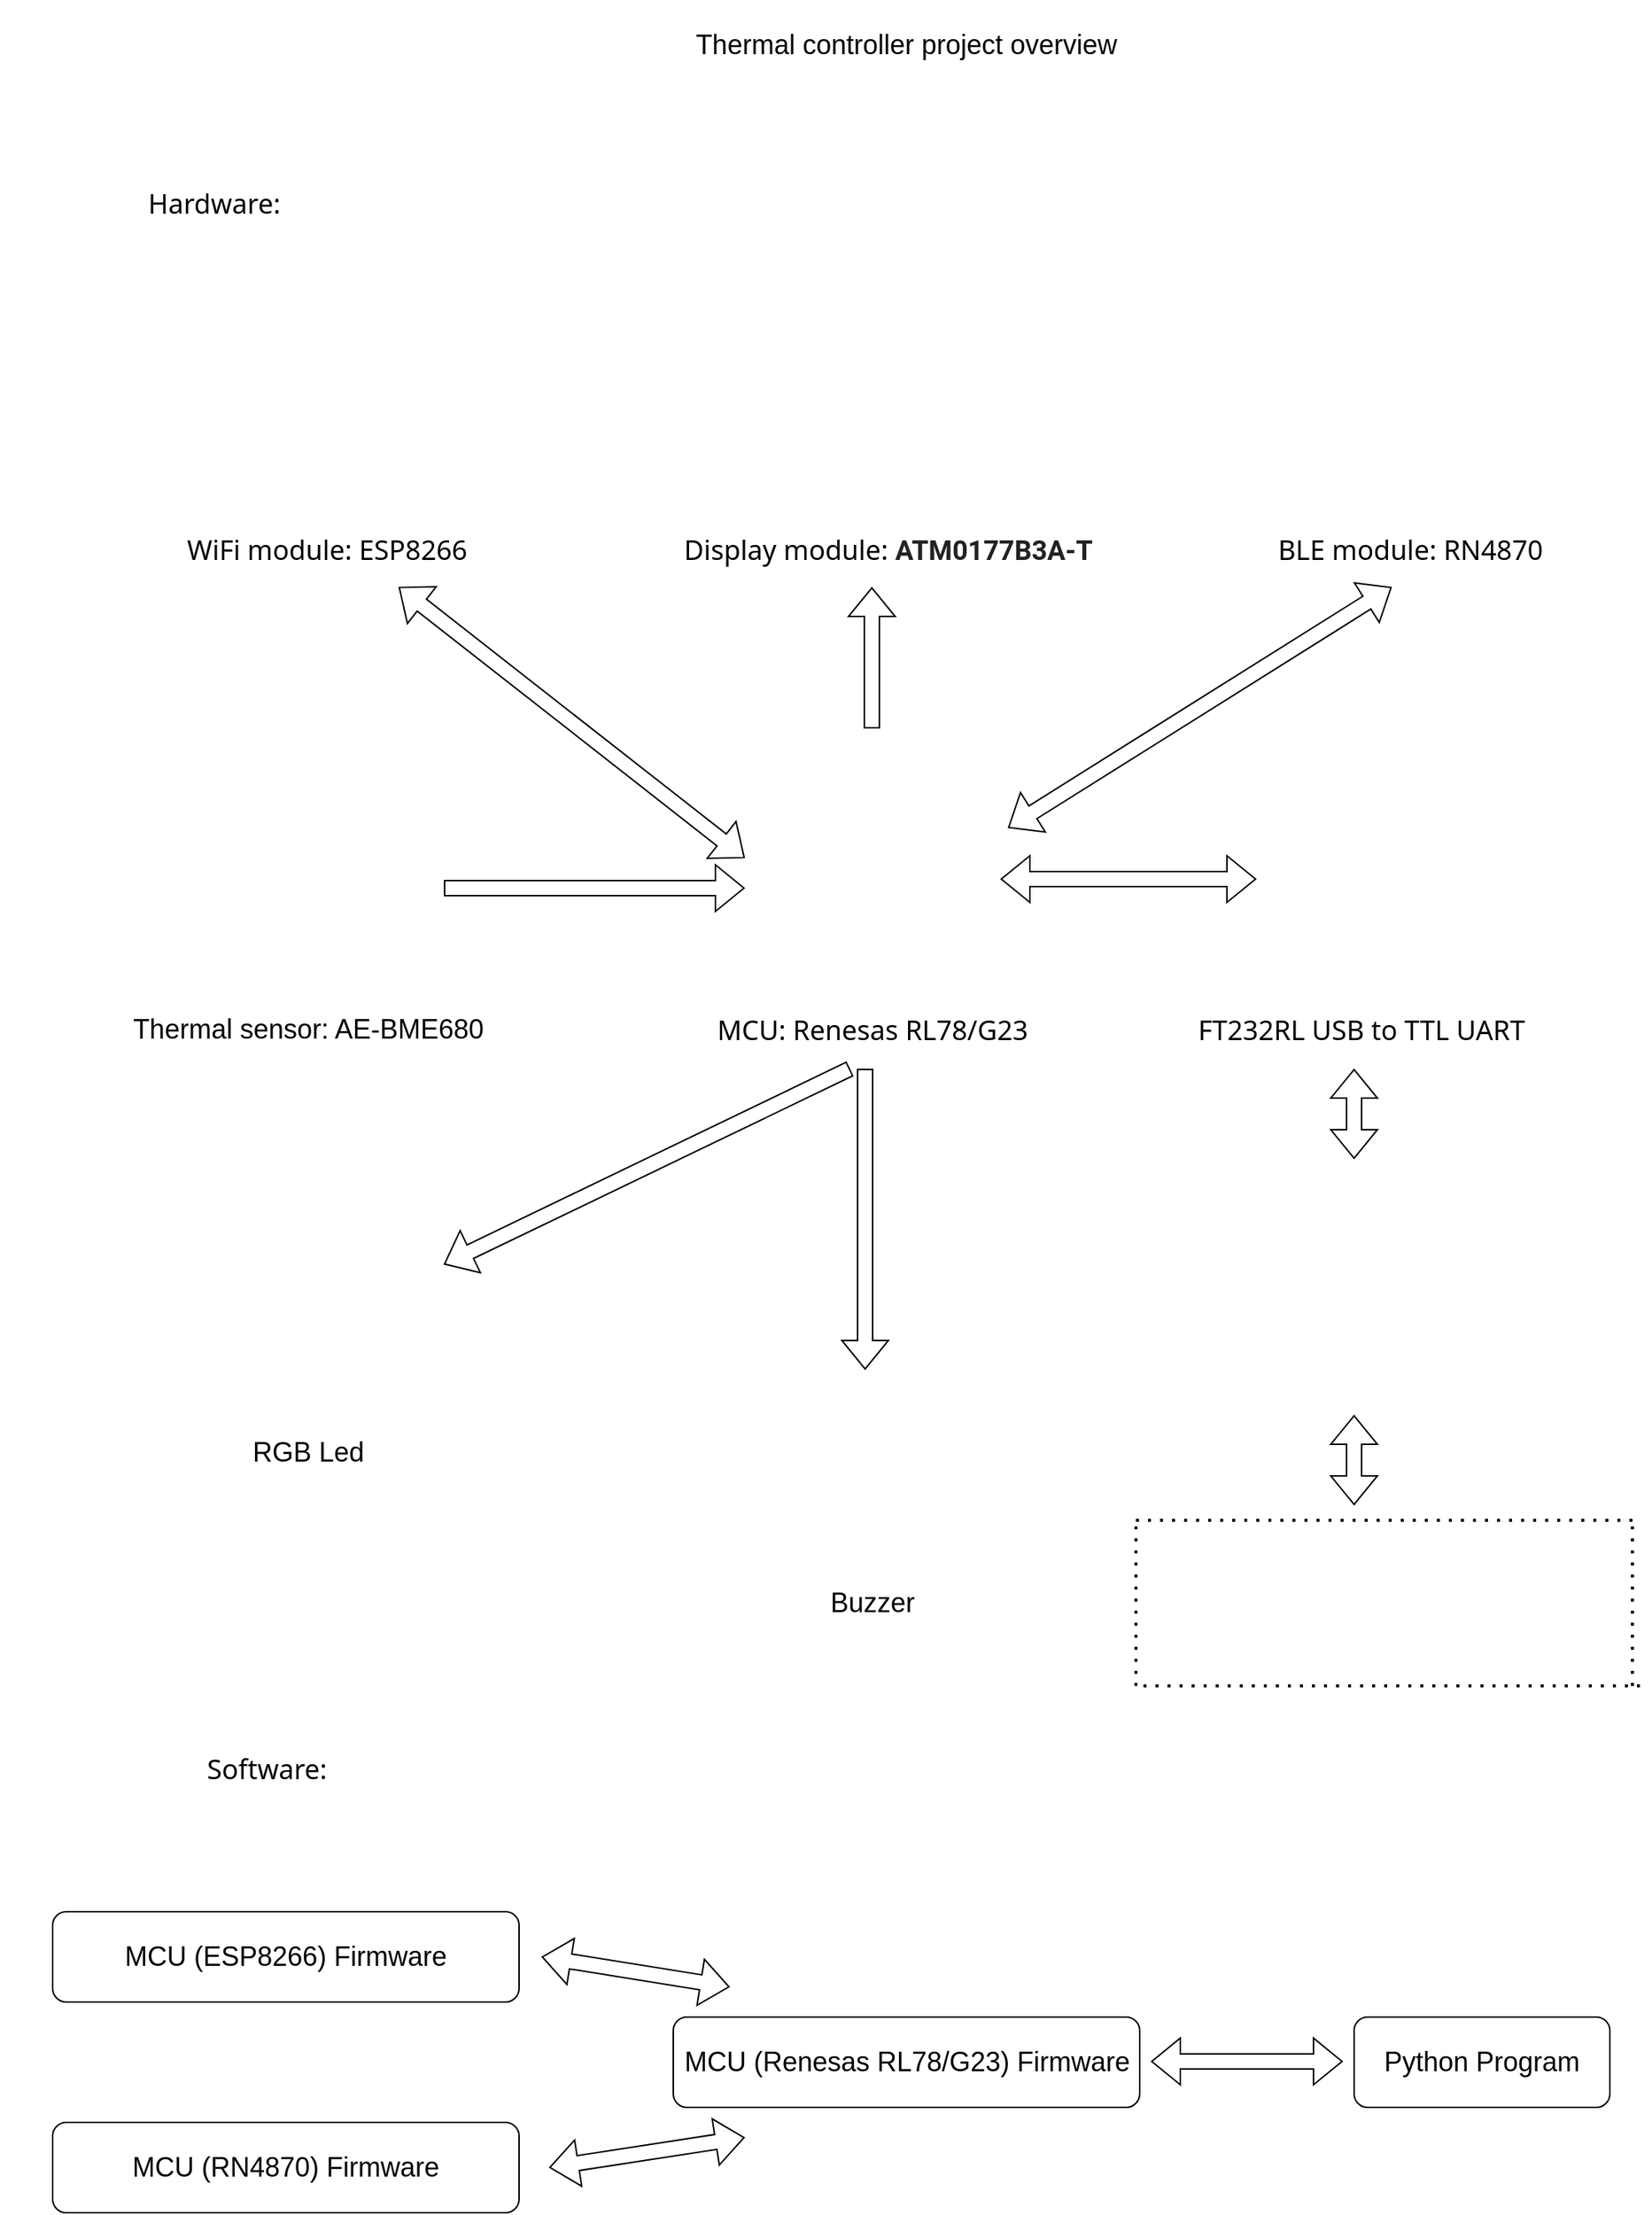 <mxfile version="24.7.17">
  <diagram name="Page-1" id="UuAY0sQX3xyaB8vxz-R_">
    <mxGraphModel dx="1509" dy="880" grid="1" gridSize="10" guides="1" tooltips="1" connect="1" arrows="1" fold="1" page="1" pageScale="1" pageWidth="4681" pageHeight="3300" math="0" shadow="0">
      <root>
        <mxCell id="0" />
        <mxCell id="1" parent="0" />
        <mxCell id="53JuCr9bTwa0AHgGMekC-1" value="&lt;font style=&quot;font-size: 18px;&quot;&gt;Thermal controller project overview&lt;/font&gt;" style="text;strokeColor=none;align=center;fillColor=none;html=1;verticalAlign=middle;whiteSpace=wrap;rounded=0;" vertex="1" parent="1">
          <mxGeometry x="370" y="30" width="535" height="60" as="geometry" />
        </mxCell>
        <mxCell id="53JuCr9bTwa0AHgGMekC-2" value="&lt;font face=&quot;Segoe UI&quot; style=&quot;font-size: 18px;&quot;&gt;MCU: Renesas RL78/G23&lt;/font&gt;" style="text;html=1;align=center;verticalAlign=middle;whiteSpace=wrap;rounded=0;" vertex="1" parent="1">
          <mxGeometry x="505" y="699" width="220" height="30" as="geometry" />
        </mxCell>
        <mxCell id="53JuCr9bTwa0AHgGMekC-6" value="" style="shape=image;imageAspect=0;aspect=fixed;verticalLabelPosition=bottom;verticalAlign=top;image=https://www.thegioiic.com/upload/large/26366.jpg;" vertex="1" parent="1">
          <mxGeometry x="170" y="540" width="150" height="150" as="geometry" />
        </mxCell>
        <mxCell id="53JuCr9bTwa0AHgGMekC-7" value="" style="shape=image;imageAspect=0;aspect=fixed;verticalLabelPosition=bottom;verticalAlign=top;image=https://www.mouser.vn/images/renesas/images/LFQFP-64_SPL.jpg;" vertex="1" parent="1">
          <mxGeometry x="540" y="540" width="150" height="150" as="geometry" />
        </mxCell>
        <mxCell id="53JuCr9bTwa0AHgGMekC-8" value="&lt;span style=&quot;text-align: left;&quot;&gt;&lt;font style=&quot;font-size: 18px;&quot;&gt;Thermal sensor: AE-BME680&lt;/font&gt;&lt;/span&gt;" style="text;html=1;align=center;verticalAlign=middle;whiteSpace=wrap;rounded=0;" vertex="1" parent="1">
          <mxGeometry x="120" y="699" width="240" height="30" as="geometry" />
        </mxCell>
        <mxCell id="53JuCr9bTwa0AHgGMekC-10" value="&lt;font face=&quot;Segoe UI&quot; style=&quot;font-size: 18px;&quot;&gt;FT232RL USB to TTL UART&lt;/font&gt;" style="text;html=1;align=center;verticalAlign=middle;whiteSpace=wrap;rounded=0;" vertex="1" parent="1">
          <mxGeometry x="830" y="699" width="220" height="30" as="geometry" />
        </mxCell>
        <mxCell id="53JuCr9bTwa0AHgGMekC-11" value="" style="shape=image;imageAspect=0;aspect=fixed;verticalLabelPosition=bottom;verticalAlign=top;image=https://www.thegioiic.com/upload/large/31696.jpg;" vertex="1" parent="1">
          <mxGeometry x="875" y="540" width="150" height="150" as="geometry" />
        </mxCell>
        <mxCell id="53JuCr9bTwa0AHgGMekC-12" value="" style="shape=image;imageAspect=0;aspect=fixed;verticalLabelPosition=bottom;verticalAlign=top;image=https://upload.wikimedia.org/wikipedia/commons/1/1a/Crystal_Project_computer.png;" vertex="1" parent="1">
          <mxGeometry x="875" y="810" width="150" height="150" as="geometry" />
        </mxCell>
        <mxCell id="53JuCr9bTwa0AHgGMekC-14" value="" style="shape=image;imageAspect=0;aspect=fixed;verticalLabelPosition=bottom;verticalAlign=top;image=https://upload.wikimedia.org/wikipedia/commons/thumb/0/0a/Python.svg/640px-Python.svg.png;" vertex="1" parent="1">
          <mxGeometry x="835" y="1050" width="100" height="100" as="geometry" />
        </mxCell>
        <mxCell id="53JuCr9bTwa0AHgGMekC-15" value="" style="endArrow=none;dashed=1;html=1;dashPattern=1 3;strokeWidth=2;rounded=0;" edge="1" parent="1">
          <mxGeometry width="50" height="50" relative="1" as="geometry">
            <mxPoint x="790" y="1040" as="sourcePoint" />
            <mxPoint x="1120" y="1040" as="targetPoint" />
          </mxGeometry>
        </mxCell>
        <mxCell id="53JuCr9bTwa0AHgGMekC-16" value="" style="endArrow=none;dashed=1;html=1;dashPattern=1 3;strokeWidth=2;rounded=0;" edge="1" parent="1">
          <mxGeometry width="50" height="50" relative="1" as="geometry">
            <mxPoint x="790" y="1150" as="sourcePoint" />
            <mxPoint x="790" y="1040" as="targetPoint" />
          </mxGeometry>
        </mxCell>
        <mxCell id="53JuCr9bTwa0AHgGMekC-17" value="" style="endArrow=none;dashed=1;html=1;dashPattern=1 3;strokeWidth=2;rounded=0;" edge="1" parent="1">
          <mxGeometry width="50" height="50" relative="1" as="geometry">
            <mxPoint x="795" y="1150" as="sourcePoint" />
            <mxPoint x="1130" y="1150" as="targetPoint" />
          </mxGeometry>
        </mxCell>
        <mxCell id="53JuCr9bTwa0AHgGMekC-18" value="" style="endArrow=none;dashed=1;html=1;dashPattern=1 3;strokeWidth=2;rounded=0;" edge="1" parent="1">
          <mxGeometry width="50" height="50" relative="1" as="geometry">
            <mxPoint x="1120" y="1150" as="sourcePoint" />
            <mxPoint x="1120" y="1040" as="targetPoint" />
          </mxGeometry>
        </mxCell>
        <mxCell id="53JuCr9bTwa0AHgGMekC-19" value="" style="shape=image;imageAspect=0;aspect=fixed;verticalLabelPosition=bottom;verticalAlign=top;image=https://mm.digikey.com/Volume0/opasdata/d220001/medias/images/445/MFG_ATM0177B3A-T.jpg;" vertex="1" parent="1">
          <mxGeometry x="545" y="210" width="160" height="160" as="geometry" />
        </mxCell>
        <mxCell id="53JuCr9bTwa0AHgGMekC-20" value="&lt;font face=&quot;Segoe UI&quot; style=&quot;font-size: 18px;&quot;&gt;Display module:&amp;nbsp;&lt;/font&gt;&lt;h1 style=&quot;--tw-shadow: 0 0 #0000; color: rgb(34, 34, 34); display: inline-block; padding: 0px; margin: 0px; font-size: 18px; box-sizing: inherit; text-align: left; line-height: 18px; font-family: Roboto, &amp;quot;Noto Sans&amp;quot;, Arial, Helvetica, sans-serif, dk; background-color: rgb(255, 255, 255);&quot; class=&quot;tss-css-tgn1kn-tdBreak-manuProductNumber&quot;&gt;ATM0177B3A-T&lt;/h1&gt;" style="text;html=1;align=center;verticalAlign=middle;whiteSpace=wrap;rounded=0;" vertex="1" parent="1">
          <mxGeometry x="482.5" y="380" width="285" height="30" as="geometry" />
        </mxCell>
        <mxCell id="53JuCr9bTwa0AHgGMekC-21" value="" style="shape=image;imageAspect=0;aspect=fixed;verticalLabelPosition=bottom;verticalAlign=top;image=https://www.microchip.com/content/dam/mchp/mrt-dam/products/poe/150813-WPG-PHOTO-RN4870-Angle-Transparent.jpg;" vertex="1" parent="1">
          <mxGeometry x="875" y="240" width="180.35" height="120" as="geometry" />
        </mxCell>
        <mxCell id="53JuCr9bTwa0AHgGMekC-22" value="&lt;font face=&quot;Segoe UI&quot; style=&quot;font-size: 18px;&quot;&gt;BLE module: RN4870&lt;/font&gt;" style="text;html=1;align=center;verticalAlign=middle;whiteSpace=wrap;rounded=0;" vertex="1" parent="1">
          <mxGeometry x="830" y="380" width="285" height="30" as="geometry" />
        </mxCell>
        <mxCell id="53JuCr9bTwa0AHgGMekC-23" value="&lt;font face=&quot;Segoe UI&quot; style=&quot;font-size: 18px;&quot;&gt;WiFi module: ESP8266&lt;/font&gt;" style="text;html=1;align=center;verticalAlign=middle;whiteSpace=wrap;rounded=0;" vertex="1" parent="1">
          <mxGeometry x="110" y="380" width="285" height="30" as="geometry" />
        </mxCell>
        <mxCell id="53JuCr9bTwa0AHgGMekC-24" value="" style="shape=image;imageAspect=0;aspect=fixed;verticalLabelPosition=bottom;verticalAlign=top;image=https://bizweb.dktcdn.net/thumb/grande/100/337/109/products/esp-wroom-02-1.jpg?v=1557922727433;" vertex="1" parent="1">
          <mxGeometry x="175" y="230" width="140" height="140" as="geometry" />
        </mxCell>
        <mxCell id="53JuCr9bTwa0AHgGMekC-25" value="" style="shape=flexArrow;endArrow=classic;html=1;rounded=0;" edge="1" parent="1">
          <mxGeometry width="50" height="50" relative="1" as="geometry">
            <mxPoint x="330" y="620" as="sourcePoint" />
            <mxPoint x="530" y="620" as="targetPoint" />
          </mxGeometry>
        </mxCell>
        <mxCell id="53JuCr9bTwa0AHgGMekC-26" value="" style="shape=flexArrow;endArrow=classic;startArrow=classic;html=1;rounded=0;" edge="1" parent="1">
          <mxGeometry width="100" height="100" relative="1" as="geometry">
            <mxPoint x="700" y="614" as="sourcePoint" />
            <mxPoint x="870" y="614" as="targetPoint" />
          </mxGeometry>
        </mxCell>
        <mxCell id="53JuCr9bTwa0AHgGMekC-27" value="" style="shape=flexArrow;endArrow=classic;startArrow=classic;html=1;rounded=0;" edge="1" parent="1">
          <mxGeometry width="100" height="100" relative="1" as="geometry">
            <mxPoint x="935" y="800" as="sourcePoint" />
            <mxPoint x="935" y="740" as="targetPoint" />
          </mxGeometry>
        </mxCell>
        <mxCell id="53JuCr9bTwa0AHgGMekC-28" value="" style="shape=flexArrow;endArrow=classic;startArrow=classic;html=1;rounded=0;" edge="1" parent="1">
          <mxGeometry width="100" height="100" relative="1" as="geometry">
            <mxPoint x="935" y="1030" as="sourcePoint" />
            <mxPoint x="935" y="970" as="targetPoint" />
          </mxGeometry>
        </mxCell>
        <mxCell id="53JuCr9bTwa0AHgGMekC-29" value="" style="shape=flexArrow;endArrow=classic;startArrow=classic;html=1;rounded=0;" edge="1" parent="1">
          <mxGeometry width="100" height="100" relative="1" as="geometry">
            <mxPoint x="300" y="420" as="sourcePoint" />
            <mxPoint x="530" y="600" as="targetPoint" />
          </mxGeometry>
        </mxCell>
        <mxCell id="53JuCr9bTwa0AHgGMekC-31" value="" style="shape=flexArrow;endArrow=classic;html=1;rounded=0;" edge="1" parent="1">
          <mxGeometry width="50" height="50" relative="1" as="geometry">
            <mxPoint x="614.47" y="514" as="sourcePoint" />
            <mxPoint x="614.47" y="420" as="targetPoint" />
          </mxGeometry>
        </mxCell>
        <mxCell id="53JuCr9bTwa0AHgGMekC-32" value="" style="shape=flexArrow;endArrow=classic;startArrow=classic;html=1;rounded=0;" edge="1" parent="1">
          <mxGeometry width="100" height="100" relative="1" as="geometry">
            <mxPoint x="705" y="580" as="sourcePoint" />
            <mxPoint x="960" y="420" as="targetPoint" />
          </mxGeometry>
        </mxCell>
        <mxCell id="53JuCr9bTwa0AHgGMekC-33" value="" style="shape=image;imageAspect=0;aspect=fixed;verticalLabelPosition=bottom;verticalAlign=top;image=https://nshopvn.com/wp-content/uploads/2019/03/led-rgb-10mm-2-chan-J6AN-2020-600x600.jpg;" vertex="1" parent="1">
          <mxGeometry x="180" y="830" width="130" height="130" as="geometry" />
        </mxCell>
        <mxCell id="53JuCr9bTwa0AHgGMekC-34" value="&lt;span style=&quot;text-align: left;&quot;&gt;&lt;font style=&quot;font-size: 18px;&quot;&gt;RGB Led&lt;/font&gt;&lt;/span&gt;" style="text;html=1;align=center;verticalAlign=middle;whiteSpace=wrap;rounded=0;" vertex="1" parent="1">
          <mxGeometry x="120" y="980" width="240" height="30" as="geometry" />
        </mxCell>
        <mxCell id="53JuCr9bTwa0AHgGMekC-35" value="" style="shape=flexArrow;endArrow=classic;html=1;rounded=0;" edge="1" parent="1">
          <mxGeometry width="50" height="50" relative="1" as="geometry">
            <mxPoint x="600" y="740" as="sourcePoint" />
            <mxPoint x="330" y="870" as="targetPoint" />
          </mxGeometry>
        </mxCell>
        <mxCell id="53JuCr9bTwa0AHgGMekC-36" value="" style="shape=image;imageAspect=0;aspect=fixed;verticalLabelPosition=bottom;verticalAlign=top;image=https://m.media-amazon.com/images/I/61BGvIZSb4L._AC_UF1000,1000_QL80_.jpg;" vertex="1" parent="1">
          <mxGeometry x="546.58" y="950" width="136.84" height="120" as="geometry" />
        </mxCell>
        <mxCell id="53JuCr9bTwa0AHgGMekC-37" value="&lt;span style=&quot;text-align: left;&quot;&gt;&lt;font style=&quot;font-size: 18px;&quot;&gt;Buzzer&lt;/font&gt;&lt;/span&gt;" style="text;html=1;align=center;verticalAlign=middle;whiteSpace=wrap;rounded=0;" vertex="1" parent="1">
          <mxGeometry x="495" y="1080" width="240" height="30" as="geometry" />
        </mxCell>
        <mxCell id="53JuCr9bTwa0AHgGMekC-38" value="" style="shape=flexArrow;endArrow=classic;html=1;rounded=0;" edge="1" parent="1">
          <mxGeometry width="50" height="50" relative="1" as="geometry">
            <mxPoint x="610" y="740" as="sourcePoint" />
            <mxPoint x="610" y="940" as="targetPoint" />
          </mxGeometry>
        </mxCell>
        <mxCell id="53JuCr9bTwa0AHgGMekC-39" value="&lt;font face=&quot;Segoe UI&quot; style=&quot;font-size: 18px;&quot;&gt;Hardware:&lt;/font&gt;" style="text;html=1;align=center;verticalAlign=middle;whiteSpace=wrap;rounded=0;" vertex="1" parent="1">
          <mxGeometry x="35" y="150" width="285" height="30" as="geometry" />
        </mxCell>
        <mxCell id="53JuCr9bTwa0AHgGMekC-40" value="&lt;font face=&quot;Segoe UI&quot; style=&quot;font-size: 18px;&quot;&gt;Software:&lt;/font&gt;" style="text;html=1;align=center;verticalAlign=middle;whiteSpace=wrap;rounded=0;" vertex="1" parent="1">
          <mxGeometry x="70" y="1190" width="285" height="30" as="geometry" />
        </mxCell>
        <mxCell id="53JuCr9bTwa0AHgGMekC-42" value="&lt;font style=&quot;font-size: 18px;&quot;&gt;MCU (Renesas RL78/G23) Firmware&lt;/font&gt;" style="rounded=1;whiteSpace=wrap;html=1;" vertex="1" parent="1">
          <mxGeometry x="482.5" y="1370" width="310" height="60" as="geometry" />
        </mxCell>
        <mxCell id="53JuCr9bTwa0AHgGMekC-43" value="&lt;font style=&quot;font-size: 18px;&quot;&gt;Python Program&lt;/font&gt;" style="rounded=1;whiteSpace=wrap;html=1;" vertex="1" parent="1">
          <mxGeometry x="935" y="1370" width="170" height="60" as="geometry" />
        </mxCell>
        <mxCell id="53JuCr9bTwa0AHgGMekC-44" value="&lt;font style=&quot;font-size: 18px;&quot;&gt;MCU (ESP8266) Firmware&lt;/font&gt;" style="rounded=1;whiteSpace=wrap;html=1;" vertex="1" parent="1">
          <mxGeometry x="70.0" y="1300" width="310" height="60" as="geometry" />
        </mxCell>
        <mxCell id="53JuCr9bTwa0AHgGMekC-45" value="&lt;font style=&quot;font-size: 18px;&quot;&gt;MCU (RN4870) Firmware&lt;/font&gt;" style="rounded=1;whiteSpace=wrap;html=1;" vertex="1" parent="1">
          <mxGeometry x="70.0" y="1440" width="310" height="60" as="geometry" />
        </mxCell>
        <mxCell id="53JuCr9bTwa0AHgGMekC-46" value="" style="shape=flexArrow;endArrow=classic;startArrow=classic;html=1;rounded=0;" edge="1" parent="1">
          <mxGeometry width="100" height="100" relative="1" as="geometry">
            <mxPoint x="530" y="1450" as="sourcePoint" />
            <mxPoint x="400" y="1470" as="targetPoint" />
          </mxGeometry>
        </mxCell>
        <mxCell id="53JuCr9bTwa0AHgGMekC-47" value="" style="shape=flexArrow;endArrow=classic;startArrow=classic;html=1;rounded=0;" edge="1" parent="1">
          <mxGeometry width="100" height="100" relative="1" as="geometry">
            <mxPoint x="520" y="1350" as="sourcePoint" />
            <mxPoint x="395" y="1330" as="targetPoint" />
          </mxGeometry>
        </mxCell>
        <mxCell id="53JuCr9bTwa0AHgGMekC-48" value="" style="shape=flexArrow;endArrow=classic;startArrow=classic;html=1;rounded=0;" edge="1" parent="1">
          <mxGeometry width="100" height="100" relative="1" as="geometry">
            <mxPoint x="927.5" y="1399.47" as="sourcePoint" />
            <mxPoint x="800" y="1399.47" as="targetPoint" />
          </mxGeometry>
        </mxCell>
        <mxCell id="53JuCr9bTwa0AHgGMekC-49" value="" style="shape=image;imageAspect=0;aspect=fixed;verticalLabelPosition=bottom;verticalAlign=top;image=https://media.geeksforgeeks.org/wp-content/uploads/graph-plotting-2.png;" vertex="1" parent="1">
          <mxGeometry x="990.29" y="1050" width="114.71" height="90" as="geometry" />
        </mxCell>
      </root>
    </mxGraphModel>
  </diagram>
</mxfile>
